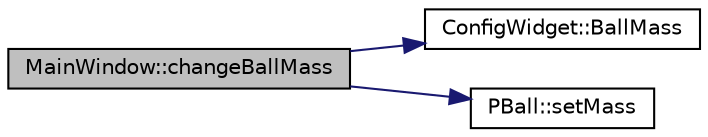 digraph "MainWindow::changeBallMass"
{
 // INTERACTIVE_SVG=YES
  edge [fontname="Helvetica",fontsize="10",labelfontname="Helvetica",labelfontsize="10"];
  node [fontname="Helvetica",fontsize="10",shape=record];
  rankdir="LR";
  Node1 [label="MainWindow::changeBallMass",height=0.2,width=0.4,color="black", fillcolor="grey75", style="filled", fontcolor="black"];
  Node1 -> Node2 [color="midnightblue",fontsize="10",style="solid",fontname="Helvetica"];
  Node2 [label="ConfigWidget::BallMass",height=0.2,width=0.4,color="black", fillcolor="white", style="filled",URL="$d6/d55/class_config_widget.html#afc292cf67ebf286537eccbf0ec389d9c"];
  Node1 -> Node3 [color="midnightblue",fontsize="10",style="solid",fontname="Helvetica"];
  Node3 [label="PBall::setMass",height=0.2,width=0.4,color="black", fillcolor="white", style="filled",URL="$d5/d9b/class_p_ball.html#a568fb3ff8c88141c50d0fb1bf4cdbe41"];
}
